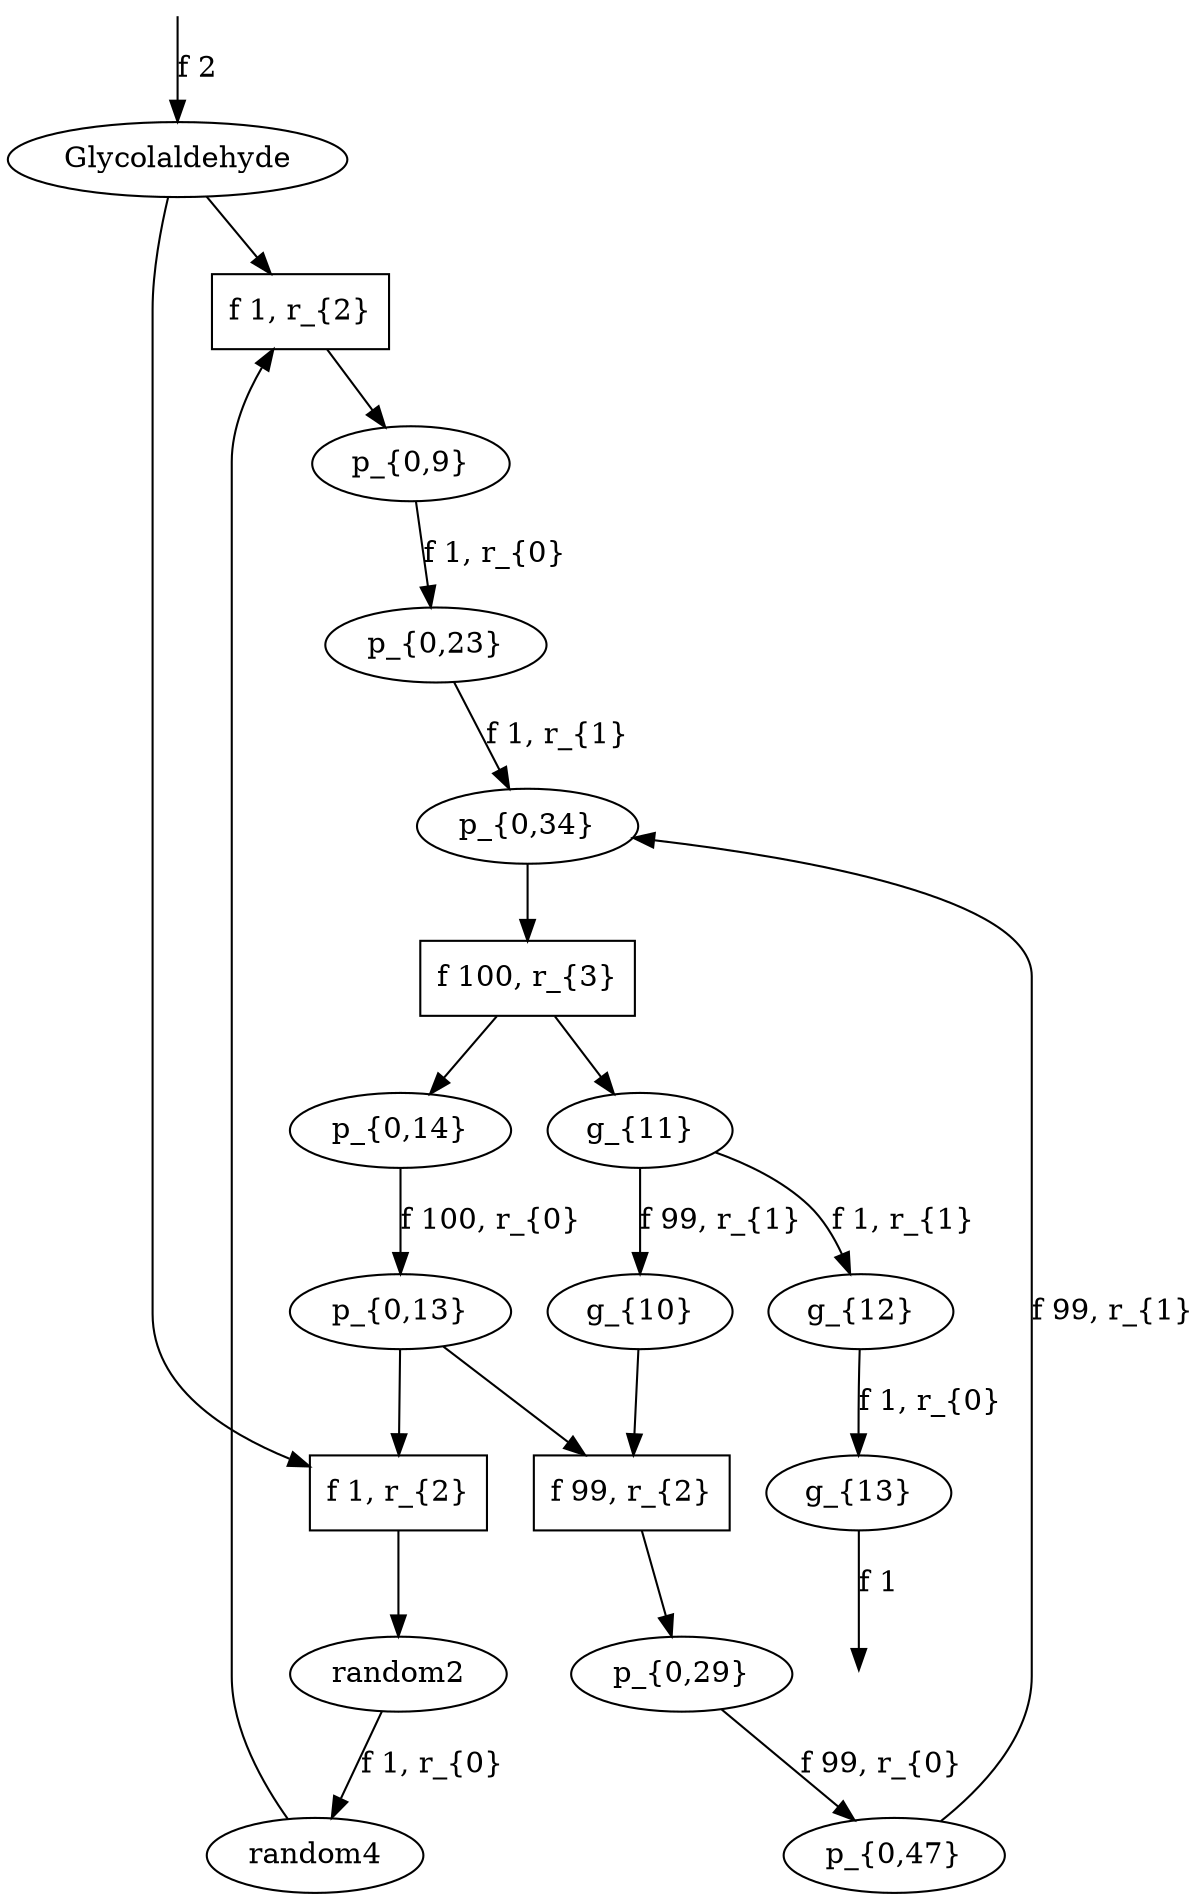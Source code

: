 digraph g {
// id = 0, graphName = Formaldehyde
// id = 1, graphName = Glycolaldehyde
"1-0" [ shape=ellipse label="Glycolaldehyde" image="out/078_g_1_11311100.svg" ];
// id = 2, graphName = random1
// id = 3, graphName = random2
"3-0" [ shape=ellipse label="random2" image="out/080_g_3_11311100.svg" ];
// id = 4, graphName = random3
// id = 5, graphName = random4
"5-0" [ shape=ellipse label="random4" image="out/082_g_5_11311100.svg" ];
// id = 6, graphName = random5
// id = 7, graphName = random6
// id = 8, graphName = random7
// id = 9, graphName = random8
// id = 10, graphName = g_{10}
"10-0" [ shape=ellipse label="g_{10}" image="out/087_g_10_11311100.svg" ];
// id = 11, graphName = g_{11}
"11-0" [ shape=ellipse label="g_{11}" image="out/088_g_11_11311100.svg" ];
// id = 12, graphName = g_{12}
"12-0" [ shape=ellipse label="g_{12}" image="out/089_g_12_11311100.svg" ];
// id = 13, graphName = g_{13}
"13-0" [ shape=ellipse label="g_{13}" image="out/090_g_13_11311100.svg" ];
// id = 32, graphName = p_{0,0}
// id = 34, graphName = p_{0,1}
// id = 36, graphName = p_{0,2}
// id = 38, graphName = p_{0,3}
// id = 40, graphName = p_{0,4}
// id = 43, graphName = p_{0,5}
// id = 47, graphName = p_{0,6}
// id = 49, graphName = p_{0,7}
// id = 51, graphName = p_{0,8}
// id = 53, graphName = p_{0,9}
"53-0" [ shape=ellipse label="p_{0,9}" image="out/110_g_50_11311100.svg" ];
// id = 55, graphName = p_{0,10}
// id = 57, graphName = p_{0,11}
// id = 59, graphName = p_{0,12}
// id = 63, graphName = p_{0,13}
"63-0" [ shape=ellipse label="p_{0,13}" image="out/118_g_132_11311100.svg" ];
// id = 65, graphName = p_{0,14}
"65-0" [ shape=ellipse label="p_{0,14}" image="out/120_g_133_11311100.svg" ];
// id = 66, graphName = p_{0,15}
// id = 68, graphName = p_{0,16}
// id = 71, graphName = p_{0,17}
// id = 73, graphName = p_{0,18}
// id = 75, graphName = p_{0,19}
// id = 77, graphName = p_{0,20}
// id = 79, graphName = p_{0,21}
// id = 81, graphName = p_{0,22}
// id = 83, graphName = p_{0,23}
"83-0" [ shape=ellipse label="p_{0,23}" image="out/138_g_153_11311100.svg" ];
// id = 85, graphName = p_{0,24}
// id = 91, graphName = p_{0,25}
// id = 93, graphName = p_{0,26}
// id = 95, graphName = p_{0,27}
// id = 97, graphName = p_{0,28}
// id = 99, graphName = p_{0,29}
"99-0" [ shape=ellipse label="p_{0,29}" image="out/150_g_351_11311100.svg" ];
// id = 105, graphName = p_{0,30}
// id = 107, graphName = p_{0,31}
// id = 109, graphName = p_{0,32}
// id = 113, graphName = p_{0,33}
// id = 116, graphName = p_{0,34}
"116-0" [ shape=ellipse label="p_{0,34}" image="out/160_g_376_11311100.svg" ];
// id = 119, graphName = p_{0,35}
// id = 121, graphName = p_{0,36}
// id = 123, graphName = p_{0,37}
// id = 125, graphName = p_{0,38}
// id = 127, graphName = p_{0,39}
// id = 129, graphName = p_{0,40}
// id = 131, graphName = p_{0,41}
// id = 134, graphName = p_{0,42}
// id = 137, graphName = p_{0,43}
// id = 153, graphName = p_{0,44}
// id = 156, graphName = p_{0,45}
// id = 159, graphName = p_{0,46}
// id = 163, graphName = p_{0,47}
"163-0" [ shape=ellipse label="p_{0,47}" image="out/186_g_468_11311100.svg" ];
// id = 165, graphName = p_{0,48}
// id = 167, graphName = p_{0,49}
// id = 172, graphName = p_{0,50}
// id = 174, graphName = p_{0,51}
// id = 181, graphName = p_{0,52}
// id = 201, graphName = p_{0,53}
// id = 207, graphName = p_{0,54}
// id = 209, graphName = p_{0,55}
// id = 211, graphName = p_{0,56}
// id = 54{ 'Glycolaldehyde' 'random4' }, 'Aldol Addition ->', { 'p_{0,9}' }
"54-0" [ shape=box label="f 1, r_{2}" ];
// id = 100{ 'g_{10}' 'p_{0,13}' }, 'Aldol Addition ->', { 'p_{0,29}' }
"100-0" [ shape=box label="f 99, r_{2}" ];
// id = 102{ 'Glycolaldehyde' 'p_{0,13}' }, 'Aldol Addition ->', { 'random2' }
"102-0" [ shape=box label="f 1, r_{2}" ];
// id = 221{ 'p_{0,34}' }, 'Aldol Addition <-', { 'g_{11}' 'p_{0,14}' }
"221-0" [ shape=box label="f 100, r_{3}" ];
// id = 14{ 'random1' }, 'Keto-enol isomerization ->', { 'random3' }
// id = 15{ 'random2' }, 'Keto-enol isomerization ->', { 'random3' }
// id = 16{ 'random2' }, 'Keto-enol isomerization ->', { 'random4' }
"3-0" -> "5-0" [ label="f 1, r_{0}" ];
// id = 17{ 'random5' }, 'Keto-enol isomerization ->', { 'random4' }
// id = 18{ 'random6' }, 'Keto-enol isomerization ->', { 'random7' }
// id = 19{ 'random8' }, 'Keto-enol isomerization ->', { 'random7' }
// id = 20{ 'g_{10}' }, 'Keto-enol isomerization ->', { 'g_{11}' }
// id = 21{ 'g_{12}' }, 'Keto-enol isomerization ->', { 'g_{13}' }
"12-0" -> "13-0" [ label="f 1, r_{0}" ];
// id = 22{ 'g_{12}' }, 'Keto-enol isomerization ->', { 'g_{11}' }
// id = 23{ 'random3' }, 'Keto-enol isomerization <-', { 'random2' }
// id = 24{ 'random3' }, 'Keto-enol isomerization <-', { 'random1' }
// id = 25{ 'random4' }, 'Keto-enol isomerization <-', { 'random5' }
// id = 26{ 'random4' }, 'Keto-enol isomerization <-', { 'random2' }
// id = 27{ 'random7' }, 'Keto-enol isomerization <-', { 'random6' }
// id = 28{ 'random7' }, 'Keto-enol isomerization <-', { 'random8' }
// id = 29{ 'g_{11}' }, 'Keto-enol isomerization <-', { 'g_{10}' }
"11-0" -> "10-0" [ label="f 99, r_{1}" ];
// id = 30{ 'g_{11}' }, 'Keto-enol isomerization <-', { 'g_{12}' }
"11-0" -> "12-0" [ label="f 1, r_{1}" ];
// id = 31{ 'g_{13}' }, 'Keto-enol isomerization <-', { 'g_{12}' }
// id = 33{ 'Formaldehyde' 'random3' }, 'Aldol Addition ->', { 'p_{0,0}' }
// id = 35{ 'Formaldehyde' 'random3' }, 'Aldol Addition ->', { 'p_{0,1}' }
// id = 37{ 'Formaldehyde' 'random4' }, 'Aldol Addition ->', { 'p_{0,2}' }
// id = 39{ 'Formaldehyde' 'random4' }, 'Aldol Addition ->', { 'p_{0,3}' }
// id = 41{ 'Formaldehyde' 'random7' }, 'Aldol Addition ->', { 'p_{0,4}' }
// id = 42{ 'Formaldehyde' 'random7' }, 'Aldol Addition ->', { 'p_{0,1}' }
// id = 44{ 'Formaldehyde' 'g_{11}' }, 'Aldol Addition ->', { 'p_{0,5}' }
// id = 45{ 'Formaldehyde' 'g_{11}' }, 'Aldol Addition ->', { 'random1' }
// id = 46{ 'Formaldehyde' 'g_{13}' }, 'Aldol Addition ->', { 'random8' }
// id = 48{ 'Glycolaldehyde' 'random3' }, 'Aldol Addition ->', { 'p_{0,6}' }
// id = 50{ 'Glycolaldehyde' 'random3' }, 'Aldol Addition ->', { 'p_{0,7}' }
// id = 52{ 'Glycolaldehyde' 'random4' }, 'Aldol Addition ->', { 'p_{0,8}' }
// id = 54{ 'Glycolaldehyde' 'random4' }, 'Aldol Addition ->', { 'p_{0,9}' }
"1-0" -> "54-0" [ ];
"5-0" -> "54-0" [ ];
"54-0" -> "53-0" [ ];
// id = 56{ 'Glycolaldehyde' 'random7' }, 'Aldol Addition ->', { 'p_{0,10}' }
// id = 58{ 'Glycolaldehyde' 'random7' }, 'Aldol Addition ->', { 'p_{0,11}' }
// id = 60{ 'Glycolaldehyde' 'g_{11}' }, 'Aldol Addition ->', { 'p_{0,12}' }
// id = 61{ 'Glycolaldehyde' 'g_{11}' }, 'Aldol Addition ->', { 'p_{0,3}' }
// id = 62{ 'Glycolaldehyde' 'g_{13}' }, 'Aldol Addition ->', { 'p_{0,0}' }
// id = 64{ 'random2' }, 'Aldol Addition <-', { 'Glycolaldehyde' 'p_{0,13}' }
// id = 67{ 'random5' }, 'Aldol Addition <-', { 'p_{0,14}' 'p_{0,15}' }
// id = 69{ 'random6' }, 'Aldol Addition <-', { 'p_{0,15}' 'p_{0,16}' }
// id = 70{ 'g_{10}' }, 'Aldol Addition <-', { 'Glycolaldehyde' 'p_{0,15}' }
// id = 72{ 'p_{0,0}' }, 'Keto-enol isomerization ->', { 'p_{0,17}' }
// id = 74{ 'p_{0,1}' }, 'Keto-enol isomerization ->', { 'p_{0,18}' }
// id = 76{ 'p_{0,3}' }, 'Keto-enol isomerization ->', { 'p_{0,19}' }
// id = 78{ 'p_{0,3}' }, 'Keto-enol isomerization ->', { 'p_{0,20}' }
// id = 80{ 'p_{0,6}' }, 'Keto-enol isomerization ->', { 'p_{0,21}' }
// id = 82{ 'p_{0,7}' }, 'Keto-enol isomerization ->', { 'p_{0,22}' }
// id = 84{ 'p_{0,9}' }, 'Keto-enol isomerization ->', { 'p_{0,23}' }
"53-0" -> "83-0" [ label="f 1, r_{0}" ];
// id = 86{ 'p_{0,11}' }, 'Keto-enol isomerization ->', { 'p_{0,24}' }
// id = 87{ 'p_{0,14}' }, 'Keto-enol isomerization ->', { 'p_{0,13}' }
"65-0" -> "63-0" [ label="f 100, r_{0}" ];
// id = 88{ 'p_{0,16}' }, 'Keto-enol isomerization ->', { 'p_{0,13}' }
// id = 89{ 'p_{0,13}' }, 'Keto-enol isomerization <-', { 'p_{0,16}' }
// id = 90{ 'p_{0,13}' }, 'Keto-enol isomerization <-', { 'p_{0,14}' }
// id = 92{ 'p_{0,5}' 'p_{0,15}' }, 'Aldol Addition ->', { 'p_{0,25}' }
// id = 94{ 'p_{0,13}' 'p_{0,14}' }, 'Aldol Addition ->', { 'p_{0,26}' }
// id = 96{ 'p_{0,13}' 'p_{0,16}' }, 'Aldol Addition ->', { 'p_{0,27}' }
// id = 98{ 'g_{12}' 'p_{0,13}' }, 'Aldol Addition ->', { 'p_{0,28}' }
// id = 100{ 'g_{10}' 'p_{0,13}' }, 'Aldol Addition ->', { 'p_{0,29}' }
"10-0" -> "100-0" [ ];
"63-0" -> "100-0" [ ];
"100-0" -> "99-0" [ ];
// id = 101{ 'Formaldehyde' 'p_{0,13}' }, 'Aldol Addition ->', { 'g_{12}' }
// id = 102{ 'Glycolaldehyde' 'p_{0,13}' }, 'Aldol Addition ->', { 'random2' }
"1-0" -> "102-0" [ ];
"63-0" -> "102-0" [ ];
"102-0" -> "3-0" [ ];
// id = 103{ 'p_{0,13}' 'p_{0,14}' }, 'Aldol Addition ->', { 'p_{0,2}' }
// id = 104{ 'p_{0,13}' 'p_{0,16}' }, 'Aldol Addition ->', { 'p_{0,4}' }
// id = 106{ 'g_{12}' 'p_{0,13}' }, 'Aldol Addition ->', { 'p_{0,30}' }
// id = 108{ 'g_{10}' 'p_{0,13}' }, 'Aldol Addition ->', { 'p_{0,31}' }
// id = 110{ 'Formaldehyde' 'p_{0,13}' }, 'Aldol Addition ->', { 'p_{0,32}' }
// id = 111{ 'Glycolaldehyde' 'p_{0,13}' }, 'Aldol Addition ->', { 'p_{0,5}' }
// id = 112{ 'p_{0,14}' 'p_{0,15}' }, 'Aldol Addition ->', { 'random5' }
// id = 114{ 'g_{13}' 'p_{0,14}' }, 'Aldol Addition ->', { 'p_{0,33}' }
// id = 115{ 'g_{11}' 'p_{0,14}' }, 'Aldol Addition ->', { 'p_{0,8}' }
// id = 117{ 'g_{11}' 'p_{0,14}' }, 'Aldol Addition ->', { 'p_{0,34}' }
// id = 118{ 'p_{0,15}' 'p_{0,16}' }, 'Aldol Addition ->', { 'random6' }
// id = 120{ 'random5' 'p_{0,15}' }, 'Aldol Addition ->', { 'p_{0,35}' }
// id = 122{ 'random6' 'p_{0,15}' }, 'Aldol Addition ->', { 'p_{0,36}' }
// id = 124{ 'random8' 'p_{0,15}' }, 'Aldol Addition ->', { 'p_{0,37}' }
// id = 126{ 'g_{12}' 'p_{0,15}' }, 'Aldol Addition ->', { 'p_{0,38}' }
// id = 128{ 'g_{10}' 'p_{0,15}' }, 'Aldol Addition ->', { 'p_{0,39}' }
// id = 130{ 'random1' 'p_{0,15}' }, 'Aldol Addition ->', { 'p_{0,40}' }
// id = 132{ 'random2' 'p_{0,15}' }, 'Aldol Addition ->', { 'p_{0,41}' }
// id = 133{ 'Formaldehyde' 'p_{0,15}' }, 'Aldol Addition ->', { 'p_{0,14}' }
// id = 135{ 'g_{13}' 'p_{0,16}' }, 'Aldol Addition ->', { 'p_{0,42}' }
// id = 136{ 'g_{11}' 'p_{0,16}' }, 'Aldol Addition ->', { 'p_{0,10}' }
// id = 138{ 'g_{11}' 'p_{0,16}' }, 'Aldol Addition ->', { 'p_{0,43}' }
// id = 139{ 'p_{0,0}' }, 'Aldol Addition <-', { 'Glycolaldehyde' 'g_{13}' }
// id = 140{ 'p_{0,2}' }, 'Aldol Addition <-', { 'p_{0,13}' 'p_{0,14}' }
// id = 141{ 'p_{0,3}' }, 'Aldol Addition <-', { 'Glycolaldehyde' 'g_{11}' }
// id = 142{ 'p_{0,4}' }, 'Aldol Addition <-', { 'p_{0,13}' 'p_{0,16}' }
// id = 143{ 'p_{0,5}' }, 'Aldol Addition <-', { 'Glycolaldehyde' 'p_{0,13}' }
// id = 144{ 'p_{0,6}' }, 'Aldol Addition <-', { 'Glycolaldehyde' 'random3' }
// id = 145{ 'p_{0,7}' }, 'Aldol Addition <-', { 'Glycolaldehyde' 'random3' }
// id = 146{ 'p_{0,8}' }, 'Aldol Addition <-', { 'g_{11}' 'p_{0,14}' }
// id = 147{ 'p_{0,8}' }, 'Aldol Addition <-', { 'Glycolaldehyde' 'random4' }
// id = 148{ 'p_{0,9}' }, 'Aldol Addition <-', { 'Glycolaldehyde' 'random4' }
// id = 149{ 'p_{0,10}' }, 'Aldol Addition <-', { 'g_{11}' 'p_{0,16}' }
// id = 150{ 'p_{0,10}' }, 'Aldol Addition <-', { 'Glycolaldehyde' 'random7' }
// id = 151{ 'p_{0,11}' }, 'Aldol Addition <-', { 'Glycolaldehyde' 'random7' }
// id = 152{ 'p_{0,12}' }, 'Aldol Addition <-', { 'Glycolaldehyde' 'g_{11}' }
// id = 154{ 'p_{0,25}' }, 'Keto-enol isomerization ->', { 'p_{0,44}' }
// id = 155{ 'p_{0,26}' }, 'Keto-enol isomerization ->', { 'p_{0,20}' }
// id = 157{ 'p_{0,26}' }, 'Keto-enol isomerization ->', { 'p_{0,45}' }
// id = 158{ 'p_{0,27}' }, 'Keto-enol isomerization ->', { 'p_{0,18}' }
// id = 160{ 'p_{0,27}' }, 'Keto-enol isomerization ->', { 'p_{0,46}' }
// id = 161{ 'p_{0,28}' }, 'Keto-enol isomerization ->', { 'p_{0,22}' }
// id = 162{ 'p_{0,28}' }, 'Keto-enol isomerization ->', { 'p_{0,44}' }
// id = 164{ 'p_{0,29}' }, 'Keto-enol isomerization ->', { 'p_{0,47}' }
"99-0" -> "163-0" [ label="f 99, r_{0}" ];
// id = 166{ 'p_{0,29}' }, 'Keto-enol isomerization ->', { 'p_{0,48}' }
// id = 168{ 'p_{0,33}' }, 'Keto-enol isomerization ->', { 'p_{0,49}' }
// id = 169{ 'p_{0,34}' }, 'Keto-enol isomerization ->', { 'p_{0,47}' }
// id = 170{ 'p_{0,34}' }, 'Keto-enol isomerization ->', { 'p_{0,23}' }
// id = 171{ 'p_{0,35}' }, 'Keto-enol isomerization ->', { 'p_{0,48}' }
// id = 173{ 'p_{0,36}' }, 'Keto-enol isomerization ->', { 'p_{0,50}' }
// id = 175{ 'p_{0,37}' }, 'Keto-enol isomerization ->', { 'p_{0,51}' }
// id = 176{ 'p_{0,38}' }, 'Keto-enol isomerization ->', { 'p_{0,17}' }
// id = 177{ 'p_{0,39}' }, 'Keto-enol isomerization ->', { 'p_{0,45}' }
// id = 178{ 'p_{0,40}' }, 'Keto-enol isomerization ->', { 'p_{0,21}' }
// id = 179{ 'p_{0,41}' }, 'Keto-enol isomerization ->', { 'p_{0,49}' }
// id = 180{ 'p_{0,42}' }, 'Keto-enol isomerization ->', { 'p_{0,51}' }
// id = 182{ 'p_{0,43}' }, 'Keto-enol isomerization ->', { 'p_{0,52}' }
// id = 183{ 'p_{0,43}' }, 'Keto-enol isomerization ->', { 'p_{0,24}' }
// id = 184{ 'p_{0,17}' }, 'Keto-enol isomerization <-', { 'p_{0,38}' }
// id = 185{ 'p_{0,17}' }, 'Keto-enol isomerization <-', { 'p_{0,0}' }
// id = 186{ 'p_{0,18}' }, 'Keto-enol isomerization <-', { 'p_{0,1}' }
// id = 187{ 'p_{0,18}' }, 'Keto-enol isomerization <-', { 'p_{0,27}' }
// id = 188{ 'p_{0,19}' }, 'Keto-enol isomerization <-', { 'p_{0,3}' }
// id = 189{ 'p_{0,20}' }, 'Keto-enol isomerization <-', { 'p_{0,26}' }
// id = 190{ 'p_{0,20}' }, 'Keto-enol isomerization <-', { 'p_{0,3}' }
// id = 191{ 'p_{0,21}' }, 'Keto-enol isomerization <-', { 'p_{0,40}' }
// id = 192{ 'p_{0,21}' }, 'Keto-enol isomerization <-', { 'p_{0,6}' }
// id = 193{ 'p_{0,22}' }, 'Keto-enol isomerization <-', { 'p_{0,7}' }
// id = 194{ 'p_{0,22}' }, 'Keto-enol isomerization <-', { 'p_{0,28}' }
// id = 195{ 'p_{0,23}' }, 'Keto-enol isomerization <-', { 'p_{0,9}' }
// id = 196{ 'p_{0,23}' }, 'Keto-enol isomerization <-', { 'p_{0,34}' }
"83-0" -> "116-0" [ label="f 1, r_{1}" ];
// id = 197{ 'p_{0,24}' }, 'Keto-enol isomerization <-', { 'p_{0,43}' }
// id = 198{ 'p_{0,24}' }, 'Keto-enol isomerization <-', { 'p_{0,11}' }
// id = 199{ 'Formaldehyde' 'p_{0,17}' }, 'Aldol Addition ->', { 'p_{0,30}' }
// id = 200{ 'Formaldehyde' 'p_{0,17}' }, 'Aldol Addition ->', { 'p_{0,7}' }
// id = 202{ 'Formaldehyde' 'p_{0,18}' }, 'Aldol Addition ->', { 'p_{0,53}' }
// id = 203{ 'Formaldehyde' 'p_{0,18}' }, 'Aldol Addition ->', { 'p_{0,42}' }
// id = 204{ 'Formaldehyde' 'p_{0,19}' }, 'Aldol Addition ->', { 'p_{0,7}' }
// id = 205{ 'Formaldehyde' 'p_{0,20}' }, 'Aldol Addition ->', { 'p_{0,33}' }
// id = 206{ 'Formaldehyde' 'p_{0,20}' }, 'Aldol Addition ->', { 'p_{0,11}' }
// id = 208{ 'p_{0,15}' 'p_{0,32}' }, 'Aldol Addition ->', { 'p_{0,54}' }
// id = 210{ 'p_{0,13}' 'p_{0,32}' }, 'Aldol Addition ->', { 'p_{0,55}' }
// id = 212{ 'p_{0,13}' 'p_{0,32}' }, 'Aldol Addition ->', { 'p_{0,56}' }
// id = 213{ 'p_{0,25}' }, 'Aldol Addition <-', { 'p_{0,5}' 'p_{0,15}' }
// id = 214{ 'p_{0,26}' }, 'Aldol Addition <-', { 'p_{0,13}' 'p_{0,14}' }
// id = 215{ 'p_{0,27}' }, 'Aldol Addition <-', { 'p_{0,13}' 'p_{0,16}' }
// id = 216{ 'p_{0,28}' }, 'Aldol Addition <-', { 'g_{12}' 'p_{0,13}' }
// id = 217{ 'p_{0,29}' }, 'Aldol Addition <-', { 'g_{10}' 'p_{0,13}' }
// id = 218{ 'p_{0,30}' }, 'Aldol Addition <-', { 'g_{12}' 'p_{0,13}' }
// id = 219{ 'p_{0,31}' }, 'Aldol Addition <-', { 'g_{10}' 'p_{0,13}' }
// id = 220{ 'p_{0,33}' }, 'Aldol Addition <-', { 'g_{13}' 'p_{0,14}' }
// id = 221{ 'p_{0,34}' }, 'Aldol Addition <-', { 'g_{11}' 'p_{0,14}' }
"116-0" -> "221-0" [ ];
"221-0" -> "11-0" [ ];
"221-0" -> "65-0" [ ];
// id = 222{ 'p_{0,35}' }, 'Aldol Addition <-', { 'random5' 'p_{0,15}' }
// id = 223{ 'p_{0,36}' }, 'Aldol Addition <-', { 'random6' 'p_{0,15}' }
// id = 224{ 'p_{0,37}' }, 'Aldol Addition <-', { 'random8' 'p_{0,15}' }
// id = 225{ 'p_{0,38}' }, 'Aldol Addition <-', { 'g_{12}' 'p_{0,15}' }
// id = 226{ 'p_{0,39}' }, 'Aldol Addition <-', { 'g_{10}' 'p_{0,15}' }
// id = 227{ 'p_{0,40}' }, 'Aldol Addition <-', { 'random1' 'p_{0,15}' }
// id = 228{ 'p_{0,41}' }, 'Aldol Addition <-', { 'random2' 'p_{0,15}' }
// id = 229{ 'p_{0,42}' }, 'Aldol Addition <-', { 'g_{13}' 'p_{0,16}' }
// id = 230{ 'p_{0,43}' }, 'Aldol Addition <-', { 'g_{11}' 'p_{0,16}' }
// id = 231{ 'p_{0,54}' }, 'Keto-enol isomerization ->', { 'p_{0,46}' }
// id = 232{ 'p_{0,55}' }, 'Keto-enol isomerization ->', { 'p_{0,52}' }
// id = 233{ 'p_{0,55}' }, 'Keto-enol isomerization ->', { 'p_{0,50}' }
// id = 234{ 'p_{0,44}' }, 'Keto-enol isomerization <-', { 'p_{0,25}' }
// id = 235{ 'p_{0,44}' }, 'Keto-enol isomerization <-', { 'p_{0,28}' }
// id = 236{ 'p_{0,45}' }, 'Keto-enol isomerization <-', { 'p_{0,39}' }
// id = 237{ 'p_{0,45}' }, 'Keto-enol isomerization <-', { 'p_{0,26}' }
// id = 238{ 'p_{0,46}' }, 'Keto-enol isomerization <-', { 'p_{0,54}' }
// id = 239{ 'p_{0,46}' }, 'Keto-enol isomerization <-', { 'p_{0,27}' }
// id = 240{ 'p_{0,47}' }, 'Keto-enol isomerization <-', { 'p_{0,29}' }
// id = 241{ 'p_{0,47}' }, 'Keto-enol isomerization <-', { 'p_{0,34}' }
"163-0" -> "116-0" [ label="f 99, r_{1}" ];
// id = 242{ 'p_{0,48}' }, 'Keto-enol isomerization <-', { 'p_{0,35}' }
// id = 243{ 'p_{0,48}' }, 'Keto-enol isomerization <-', { 'p_{0,29}' }
// id = 244{ 'p_{0,49}' }, 'Keto-enol isomerization <-', { 'p_{0,41}' }
// id = 245{ 'p_{0,49}' }, 'Keto-enol isomerization <-', { 'p_{0,33}' }
// id = 246{ 'p_{0,50}' }, 'Keto-enol isomerization <-', { 'p_{0,36}' }
// id = 247{ 'p_{0,50}' }, 'Keto-enol isomerization <-', { 'p_{0,55}' }
// id = 248{ 'p_{0,51}' }, 'Keto-enol isomerization <-', { 'p_{0,37}' }
// id = 249{ 'p_{0,51}' }, 'Keto-enol isomerization <-', { 'p_{0,42}' }
// id = 250{ 'p_{0,52}' }, 'Keto-enol isomerization <-', { 'p_{0,43}' }
// id = 251{ 'p_{0,52}' }, 'Keto-enol isomerization <-', { 'p_{0,55}' }
// id = 252{ 'Formaldehyde' 'p_{0,45}' }, 'Aldol Addition ->', { 'p_{0,31}' }
// id = 253{ 'Formaldehyde' 'p_{0,45}' }, 'Aldol Addition ->', { 'p_{0,34}' }
// id = 254{ 'Formaldehyde' 'p_{0,46}' }, 'Aldol Addition ->', { 'p_{0,56}' }
// id = 255{ 'Formaldehyde' 'p_{0,46}' }, 'Aldol Addition ->', { 'p_{0,43}' }
// id = 256{ 'p_{0,54}' }, 'Aldol Addition <-', { 'p_{0,15}' 'p_{0,32}' }
// id = 257{ 'p_{0,55}' }, 'Aldol Addition <-', { 'p_{0,13}' 'p_{0,32}' }
// id = 258{ 'p_{0,56}' }, 'Aldol Addition <-', { 'p_{0,13}' 'p_{0,32}' }
// inFlow/outFlow, id = 1-0, graphName = Glycolaldehyde, inFlow = 2, outFlow = 0
"1-0-IOFlow" [ shape=point style=invis label="" ];
"1-0-IOFlow" -> "1-0" [ label="f 2" ];
// inFlow/outFlow, id = 13-0, graphName = g_{13}, inFlow = 0, outFlow = 1
"13-0-IOFlow" [ shape=point style=invis label="" ];
"13-0" -> "13-0-IOFlow" [ label="f 1" ];
}
